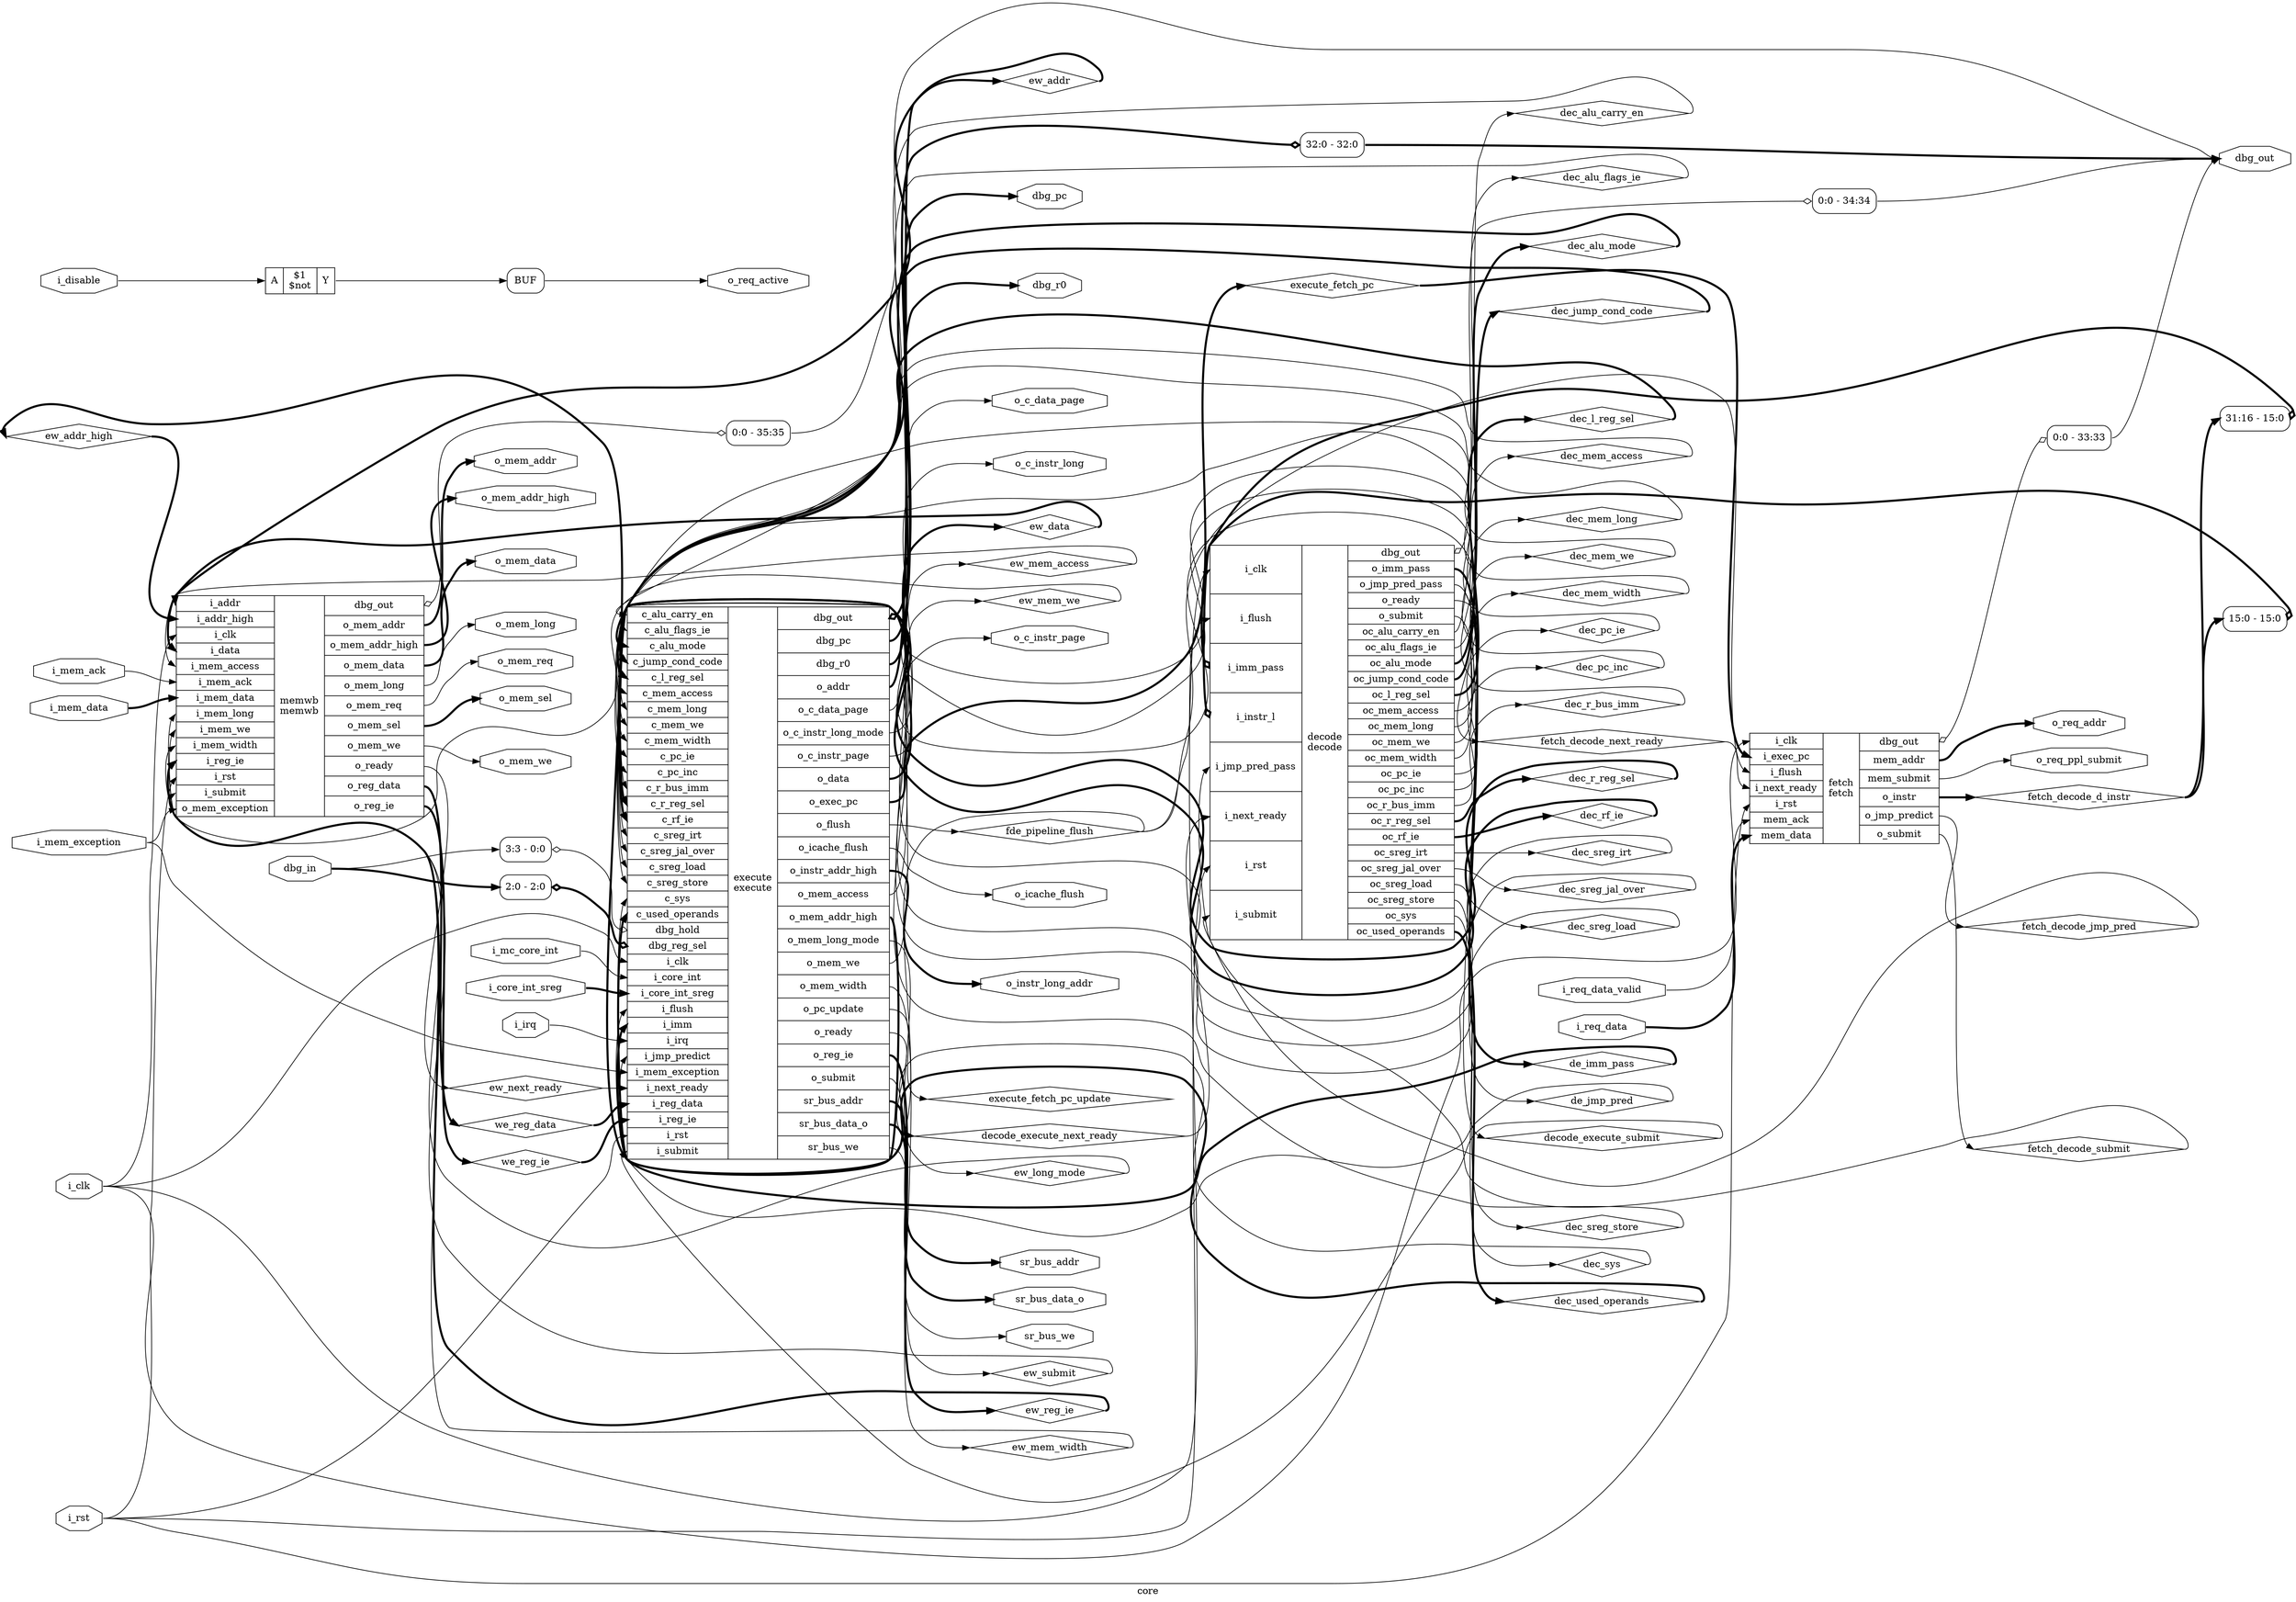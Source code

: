 digraph "core" {
label="core";
rankdir="LR";
remincross=true;
n2 [ shape=diamond, label="ew_addr_high", color="black", fontcolor="black" ];
n3 [ shape=diamond, label="ew_long_mode", color="black", fontcolor="black" ];
n4 [ shape=diamond, label="ew_next_ready", color="black", fontcolor="black" ];
n5 [ shape=diamond, label="ew_submit", color="black", fontcolor="black" ];
n6 [ shape=diamond, label="we_reg_data", color="black", fontcolor="black" ];
n7 [ shape=diamond, label="we_reg_ie", color="black", fontcolor="black" ];
n8 [ shape=diamond, label="ew_mem_width", color="black", fontcolor="black" ];
n9 [ shape=diamond, label="ew_mem_we", color="black", fontcolor="black" ];
n10 [ shape=diamond, label="ew_mem_access", color="black", fontcolor="black" ];
n11 [ shape=diamond, label="ew_reg_ie", color="black", fontcolor="black" ];
n12 [ shape=diamond, label="ew_addr", color="black", fontcolor="black" ];
n13 [ shape=diamond, label="ew_data", color="black", fontcolor="black" ];
n14 [ shape=diamond, label="dec_mem_long", color="black", fontcolor="black" ];
n15 [ shape=diamond, label="dec_sys", color="black", fontcolor="black" ];
n16 [ shape=diamond, label="dec_sreg_irt", color="black", fontcolor="black" ];
n17 [ shape=diamond, label="dec_sreg_jal_over", color="black", fontcolor="black" ];
n18 [ shape=diamond, label="dec_sreg_store", color="black", fontcolor="black" ];
n19 [ shape=diamond, label="dec_sreg_load", color="black", fontcolor="black" ];
n20 [ shape=diamond, label="dec_used_operands", color="black", fontcolor="black" ];
n21 [ shape=diamond, label="dec_mem_width", color="black", fontcolor="black" ];
n22 [ shape=diamond, label="dec_mem_we", color="black", fontcolor="black" ];
n23 [ shape=diamond, label="dec_mem_access", color="black", fontcolor="black" ];
n24 [ shape=diamond, label="dec_jump_cond_code", color="black", fontcolor="black" ];
n25 [ shape=diamond, label="dec_rf_ie", color="black", fontcolor="black" ];
n26 [ shape=diamond, label="dec_r_reg_sel", color="black", fontcolor="black" ];
n27 [ shape=diamond, label="dec_l_reg_sel", color="black", fontcolor="black" ];
n28 [ shape=diamond, label="dec_alu_flags_ie", color="black", fontcolor="black" ];
n29 [ shape=diamond, label="dec_alu_carry_en", color="black", fontcolor="black" ];
n30 [ shape=diamond, label="dec_alu_mode", color="black", fontcolor="black" ];
n31 [ shape=diamond, label="dec_r_bus_imm", color="black", fontcolor="black" ];
n32 [ shape=diamond, label="dec_pc_ie", color="black", fontcolor="black" ];
n33 [ shape=diamond, label="dec_pc_inc", color="black", fontcolor="black" ];
n34 [ shape=diamond, label="de_jmp_pred", color="black", fontcolor="black" ];
n35 [ shape=diamond, label="de_imm_pass", color="black", fontcolor="black" ];
n36 [ shape=diamond, label="decode_execute_submit", color="black", fontcolor="black" ];
n37 [ shape=diamond, label="decode_execute_next_ready", color="black", fontcolor="black" ];
n38 [ shape=diamond, label="fde_pipeline_flush", color="black", fontcolor="black" ];
n39 [ shape=diamond, label="execute_fetch_pc", color="black", fontcolor="black" ];
n40 [ shape=diamond, label="execute_fetch_pc_update", color="black", fontcolor="black" ];
n41 [ shape=diamond, label="fetch_decode_jmp_pred", color="black", fontcolor="black" ];
n42 [ shape=diamond, label="fetch_decode_d_instr", color="black", fontcolor="black" ];
n43 [ shape=diamond, label="fetch_decode_submit", color="black", fontcolor="black" ];
n44 [ shape=diamond, label="fetch_decode_next_ready", color="black", fontcolor="black" ];
n45 [ shape=octagon, label="dbg_in", color="black", fontcolor="black" ];
n46 [ shape=octagon, label="dbg_out", color="black", fontcolor="black" ];
n47 [ shape=octagon, label="o_instr_long_addr", color="black", fontcolor="black" ];
n48 [ shape=octagon, label="o_c_instr_long", color="black", fontcolor="black" ];
n49 [ shape=octagon, label="i_core_int_sreg", color="black", fontcolor="black" ];
n50 [ shape=octagon, label="i_mc_core_int", color="black", fontcolor="black" ];
n51 [ shape=octagon, label="i_mem_exception", color="black", fontcolor="black" ];
n52 [ shape=octagon, label="o_icache_flush", color="black", fontcolor="black" ];
n53 [ shape=octagon, label="sr_bus_we", color="black", fontcolor="black" ];
n54 [ shape=octagon, label="sr_bus_data_o", color="black", fontcolor="black" ];
n55 [ shape=octagon, label="sr_bus_addr", color="black", fontcolor="black" ];
n56 [ shape=octagon, label="o_c_data_page", color="black", fontcolor="black" ];
n57 [ shape=octagon, label="o_c_instr_page", color="black", fontcolor="black" ];
n58 [ shape=octagon, label="i_irq", color="black", fontcolor="black" ];
n59 [ shape=octagon, label="o_mem_addr_high", color="black", fontcolor="black" ];
n60 [ shape=octagon, label="o_mem_long", color="black", fontcolor="black" ];
n61 [ shape=octagon, label="o_mem_sel", color="black", fontcolor="black" ];
n62 [ shape=octagon, label="i_mem_ack", color="black", fontcolor="black" ];
n63 [ shape=octagon, label="o_mem_we", color="black", fontcolor="black" ];
n64 [ shape=octagon, label="o_mem_req", color="black", fontcolor="black" ];
n65 [ shape=octagon, label="i_mem_data", color="black", fontcolor="black" ];
n66 [ shape=octagon, label="o_mem_data", color="black", fontcolor="black" ];
n67 [ shape=octagon, label="o_mem_addr", color="black", fontcolor="black" ];
n68 [ shape=octagon, label="dbg_pc", color="black", fontcolor="black" ];
n69 [ shape=octagon, label="dbg_r0", color="black", fontcolor="black" ];
n70 [ shape=octagon, label="i_req_data_valid", color="black", fontcolor="black" ];
n71 [ shape=octagon, label="i_req_data", color="black", fontcolor="black" ];
n72 [ shape=octagon, label="o_req_ppl_submit", color="black", fontcolor="black" ];
n73 [ shape=octagon, label="o_req_active", color="black", fontcolor="black" ];
n74 [ shape=octagon, label="o_req_addr", color="black", fontcolor="black" ];
n75 [ shape=octagon, label="i_disable", color="black", fontcolor="black" ];
n76 [ shape=octagon, label="i_rst", color="black", fontcolor="black" ];
n77 [ shape=octagon, label="i_clk", color="black", fontcolor="black" ];
c91 [ shape=record, label="{{<p78> i_addr|<p79> i_addr_high|<p77> i_clk|<p80> i_data|<p81> i_mem_access|<p62> i_mem_ack|<p65> i_mem_data|<p82> i_mem_long|<p83> i_mem_we|<p84> i_mem_width|<p85> i_reg_ie|<p76> i_rst|<p86> i_submit|<p87> o_mem_exception}|memwb\nmemwb|{<p46> dbg_out|<p67> o_mem_addr|<p59> o_mem_addr_high|<p66> o_mem_data|<p60> o_mem_long|<p64> o_mem_req|<p61> o_mem_sel|<p63> o_mem_we|<p88> o_ready|<p89> o_reg_data|<p90> o_reg_ie}}" ];
x0 [ shape=record, style=rounded, label="<s0> 0:0 - 35:35 " ];
c91:p46:e -> x0:w [arrowhead=odiamond, arrowtail=odiamond, dir=both, color="black", label=""];
c131 [ shape=record, label="{{<p92> c_alu_carry_en|<p93> c_alu_flags_ie|<p94> c_alu_mode|<p95> c_jump_cond_code|<p96> c_l_reg_sel|<p97> c_mem_access|<p98> c_mem_long|<p99> c_mem_we|<p100> c_mem_width|<p101> c_pc_ie|<p102> c_pc_inc|<p103> c_r_bus_imm|<p104> c_r_reg_sel|<p105> c_rf_ie|<p106> c_sreg_irt|<p107> c_sreg_jal_over|<p108> c_sreg_load|<p109> c_sreg_store|<p110> c_sys|<p111> c_used_operands|<p112> dbg_hold|<p113> dbg_reg_sel|<p77> i_clk|<p114> i_core_int|<p49> i_core_int_sreg|<p115> i_flush|<p116> i_imm|<p58> i_irq|<p117> i_jmp_predict|<p51> i_mem_exception|<p118> i_next_ready|<p119> i_reg_data|<p85> i_reg_ie|<p76> i_rst|<p86> i_submit}|execute\nexecute|{<p46> dbg_out|<p68> dbg_pc|<p69> dbg_r0|<p120> o_addr|<p56> o_c_data_page|<p121> o_c_instr_long_mode|<p57> o_c_instr_page|<p122> o_data|<p123> o_exec_pc|<p124> o_flush|<p52> o_icache_flush|<p125> o_instr_addr_high|<p126> o_mem_access|<p59> o_mem_addr_high|<p127> o_mem_long_mode|<p63> o_mem_we|<p128> o_mem_width|<p129> o_pc_update|<p88> o_ready|<p90> o_reg_ie|<p130> o_submit|<p55> sr_bus_addr|<p54> sr_bus_data_o|<p53> sr_bus_we}}" ];
x1 [ shape=record, style=rounded, label="<s0> 3:3 - 0:0 " ];
x1:e -> c131:p112:w [arrowhead=odiamond, arrowtail=odiamond, dir=both, color="black", label=""];
x2 [ shape=record, style=rounded, label="<s0> 2:0 - 2:0 " ];
x2:e -> c131:p113:w [arrowhead=odiamond, arrowtail=odiamond, dir=both, color="black", style="setlinewidth(3)", label=""];
x3 [ shape=record, style=rounded, label="<s0> 32:0 - 32:0 " ];
c131:p46:e -> x3:w [arrowhead=odiamond, arrowtail=odiamond, dir=both, color="black", style="setlinewidth(3)", label=""];
c157 [ shape=record, label="{{<p77> i_clk|<p115> i_flush|<p132> i_imm_pass|<p133> i_instr_l|<p134> i_jmp_pred_pass|<p118> i_next_ready|<p76> i_rst|<p86> i_submit}|decode\ndecode|{<p46> dbg_out|<p135> o_imm_pass|<p136> o_jmp_pred_pass|<p88> o_ready|<p130> o_submit|<p137> oc_alu_carry_en|<p138> oc_alu_flags_ie|<p139> oc_alu_mode|<p140> oc_jump_cond_code|<p141> oc_l_reg_sel|<p142> oc_mem_access|<p143> oc_mem_long|<p144> oc_mem_we|<p145> oc_mem_width|<p146> oc_pc_ie|<p147> oc_pc_inc|<p148> oc_r_bus_imm|<p149> oc_r_reg_sel|<p150> oc_rf_ie|<p151> oc_sreg_irt|<p152> oc_sreg_jal_over|<p153> oc_sreg_load|<p154> oc_sreg_store|<p155> oc_sys|<p156> oc_used_operands}}" ];
x4 [ shape=record, style=rounded, label="<s0> 0:0 - 34:34 " ];
c157:p46:e -> x4:w [arrowhead=odiamond, arrowtail=odiamond, dir=both, color="black", label=""];
x5 [ shape=record, style=rounded, label="<s0> 31:16 - 15:0 " ];
x5:e -> c157:p132:w [arrowhead=odiamond, arrowtail=odiamond, dir=both, color="black", style="setlinewidth(3)", label=""];
x6 [ shape=record, style=rounded, label="<s0> 15:0 - 15:0 " ];
x6:e -> c157:p133:w [arrowhead=odiamond, arrowtail=odiamond, dir=both, color="black", style="setlinewidth(3)", label=""];
c160 [ shape=record, label="{{<p158> A}|$1\n$not|{<p159> Y}}" ];
c168 [ shape=record, label="{{<p77> i_clk|<p161> i_exec_pc|<p115> i_flush|<p118> i_next_ready|<p76> i_rst|<p162> mem_ack|<p163> mem_data}|fetch\nfetch|{<p46> dbg_out|<p164> mem_addr|<p165> mem_submit|<p166> o_instr|<p167> o_jmp_predict|<p130> o_submit}}" ];
x7 [ shape=record, style=rounded, label="<s0> 0:0 - 33:33 " ];
c168:p46:e -> x7:w [arrowhead=odiamond, arrowtail=odiamond, dir=both, color="black", label=""];
x8 [shape=box, style=rounded, label="BUF"];
c160:p159:e -> x8:w:w [color="black", label=""];
c131:p126:e -> n10:w [color="black", label=""];
n10:e -> c91:p81:w [color="black", label=""];
c131:p90:e -> n11:w [color="black", style="setlinewidth(3)", label=""];
n11:e -> c91:p85:w [color="black", style="setlinewidth(3)", label=""];
c131:p120:e -> n12:w [color="black", style="setlinewidth(3)", label=""];
n12:e -> c91:p78:w [color="black", style="setlinewidth(3)", label=""];
c131:p122:e -> n13:w [color="black", style="setlinewidth(3)", label=""];
n13:e -> c91:p80:w [color="black", style="setlinewidth(3)", label=""];
c157:p143:e -> n14:w [color="black", label=""];
n14:e -> c131:p98:w [color="black", label=""];
c157:p155:e -> n15:w [color="black", label=""];
n15:e -> c131:p110:w [color="black", label=""];
c157:p151:e -> n16:w [color="black", label=""];
n16:e -> c131:p106:w [color="black", label=""];
c157:p152:e -> n17:w [color="black", label=""];
n17:e -> c131:p107:w [color="black", label=""];
c157:p154:e -> n18:w [color="black", label=""];
n18:e -> c131:p109:w [color="black", label=""];
c157:p153:e -> n19:w [color="black", label=""];
n19:e -> c131:p108:w [color="black", label=""];
c131:p59:e -> n2:w [color="black", style="setlinewidth(3)", label=""];
n2:e -> c91:p79:w [color="black", style="setlinewidth(3)", label=""];
c157:p156:e -> n20:w [color="black", style="setlinewidth(3)", label=""];
n20:e -> c131:p111:w [color="black", style="setlinewidth(3)", label=""];
c157:p145:e -> n21:w [color="black", label=""];
n21:e -> c131:p100:w [color="black", label=""];
c157:p144:e -> n22:w [color="black", label=""];
n22:e -> c131:p99:w [color="black", label=""];
c157:p142:e -> n23:w [color="black", label=""];
n23:e -> c131:p97:w [color="black", label=""];
c157:p140:e -> n24:w [color="black", style="setlinewidth(3)", label=""];
n24:e -> c131:p95:w [color="black", style="setlinewidth(3)", label=""];
c157:p150:e -> n25:w [color="black", style="setlinewidth(3)", label=""];
n25:e -> c131:p105:w [color="black", style="setlinewidth(3)", label=""];
c157:p149:e -> n26:w [color="black", style="setlinewidth(3)", label=""];
n26:e -> c131:p104:w [color="black", style="setlinewidth(3)", label=""];
c157:p141:e -> n27:w [color="black", style="setlinewidth(3)", label=""];
n27:e -> c131:p96:w [color="black", style="setlinewidth(3)", label=""];
c157:p138:e -> n28:w [color="black", label=""];
n28:e -> c131:p93:w [color="black", label=""];
c157:p137:e -> n29:w [color="black", label=""];
n29:e -> c131:p92:w [color="black", label=""];
c131:p127:e -> n3:w [color="black", label=""];
n3:e -> c91:p82:w [color="black", label=""];
c157:p139:e -> n30:w [color="black", style="setlinewidth(3)", label=""];
n30:e -> c131:p94:w [color="black", style="setlinewidth(3)", label=""];
c157:p148:e -> n31:w [color="black", label=""];
n31:e -> c131:p103:w [color="black", label=""];
c157:p146:e -> n32:w [color="black", label=""];
n32:e -> c131:p101:w [color="black", label=""];
c157:p147:e -> n33:w [color="black", label=""];
n33:e -> c131:p102:w [color="black", label=""];
c157:p136:e -> n34:w [color="black", label=""];
n34:e -> c131:p117:w [color="black", label=""];
c157:p135:e -> n35:w [color="black", style="setlinewidth(3)", label=""];
n35:e -> c131:p116:w [color="black", style="setlinewidth(3)", label=""];
c157:p130:e -> n36:w [color="black", label=""];
n36:e -> c131:p86:w [color="black", label=""];
c131:p88:e -> n37:w [color="black", label=""];
n37:e -> c157:p118:w [color="black", label=""];
c131:p124:e -> n38:w [color="black", label=""];
n38:e -> c131:p115:w [color="black", label=""];
n38:e -> c157:p115:w [color="black", label=""];
n38:e -> c168:p115:w [color="black", label=""];
c131:p123:e -> n39:w [color="black", style="setlinewidth(3)", label=""];
n39:e -> c168:p161:w [color="black", style="setlinewidth(3)", label=""];
c91:p88:e -> n4:w [color="black", label=""];
n4:e -> c131:p118:w [color="black", label=""];
c131:p129:e -> n40:w [color="black", label=""];
c168:p167:e -> n41:w [color="black", label=""];
n41:e -> c157:p134:w [color="black", label=""];
c168:p166:e -> n42:w [color="black", style="setlinewidth(3)", label=""];
n42:e -> x5:s0:w [color="black", style="setlinewidth(3)", label=""];
n42:e -> x6:s0:w [color="black", style="setlinewidth(3)", label=""];
c168:p130:e -> n43:w [color="black", label=""];
n43:e -> c157:p86:w [color="black", label=""];
c157:p88:e -> n44:w [color="black", label=""];
n44:e -> c168:p118:w [color="black", label=""];
n45:e -> x1:s0:w [color="black", label=""];
n45:e -> x2:s0:w [color="black", style="setlinewidth(3)", label=""];
x0:s0:e -> n46:w [color="black", label=""];
x3:s0:e -> n46:w [color="black", style="setlinewidth(3)", label=""];
x4:s0:e -> n46:w [color="black", label=""];
x7:s0:e -> n46:w [color="black", label=""];
c131:p125:e -> n47:w [color="black", style="setlinewidth(3)", label=""];
c131:p121:e -> n48:w [color="black", label=""];
n49:e -> c131:p49:w [color="black", style="setlinewidth(3)", label=""];
c131:p130:e -> n5:w [color="black", label=""];
n5:e -> c91:p86:w [color="black", label=""];
n50:e -> c131:p114:w [color="black", label=""];
n51:e -> c131:p51:w [color="black", label=""];
n51:e -> c91:p87:w [color="black", label=""];
c131:p52:e -> n52:w [color="black", label=""];
c131:p53:e -> n53:w [color="black", label=""];
c131:p54:e -> n54:w [color="black", style="setlinewidth(3)", label=""];
c131:p55:e -> n55:w [color="black", style="setlinewidth(3)", label=""];
c131:p56:e -> n56:w [color="black", label=""];
c131:p57:e -> n57:w [color="black", label=""];
n58:e -> c131:p58:w [color="black", label=""];
c91:p59:e -> n59:w [color="black", style="setlinewidth(3)", label=""];
c91:p89:e -> n6:w [color="black", style="setlinewidth(3)", label=""];
n6:e -> c131:p119:w [color="black", style="setlinewidth(3)", label=""];
c91:p60:e -> n60:w [color="black", label=""];
c91:p61:e -> n61:w [color="black", style="setlinewidth(3)", label=""];
n62:e -> c91:p62:w [color="black", label=""];
c91:p63:e -> n63:w [color="black", label=""];
c91:p64:e -> n64:w [color="black", label=""];
n65:e -> c91:p65:w [color="black", style="setlinewidth(3)", label=""];
c91:p66:e -> n66:w [color="black", style="setlinewidth(3)", label=""];
c91:p67:e -> n67:w [color="black", style="setlinewidth(3)", label=""];
c131:p68:e -> n68:w [color="black", style="setlinewidth(3)", label=""];
c131:p69:e -> n69:w [color="black", style="setlinewidth(3)", label=""];
c91:p90:e -> n7:w [color="black", style="setlinewidth(3)", label=""];
n7:e -> c131:p85:w [color="black", style="setlinewidth(3)", label=""];
n70:e -> c168:p162:w [color="black", label=""];
n71:e -> c168:p163:w [color="black", style="setlinewidth(3)", label=""];
c168:p165:e -> n72:w [color="black", label=""];
x8:e:e -> n73:w [color="black", label=""];
c168:p164:e -> n74:w [color="black", style="setlinewidth(3)", label=""];
n75:e -> c160:p158:w [color="black", label=""];
n76:e -> c131:p76:w [color="black", label=""];
n76:e -> c157:p76:w [color="black", label=""];
n76:e -> c168:p76:w [color="black", label=""];
n76:e -> c91:p76:w [color="black", label=""];
n77:e -> c131:p77:w [color="black", label=""];
n77:e -> c157:p77:w [color="black", label=""];
n77:e -> c168:p77:w [color="black", label=""];
n77:e -> c91:p77:w [color="black", label=""];
c131:p128:e -> n8:w [color="black", label=""];
n8:e -> c91:p84:w [color="black", label=""];
c131:p63:e -> n9:w [color="black", label=""];
n9:e -> c91:p83:w [color="black", label=""];
}
